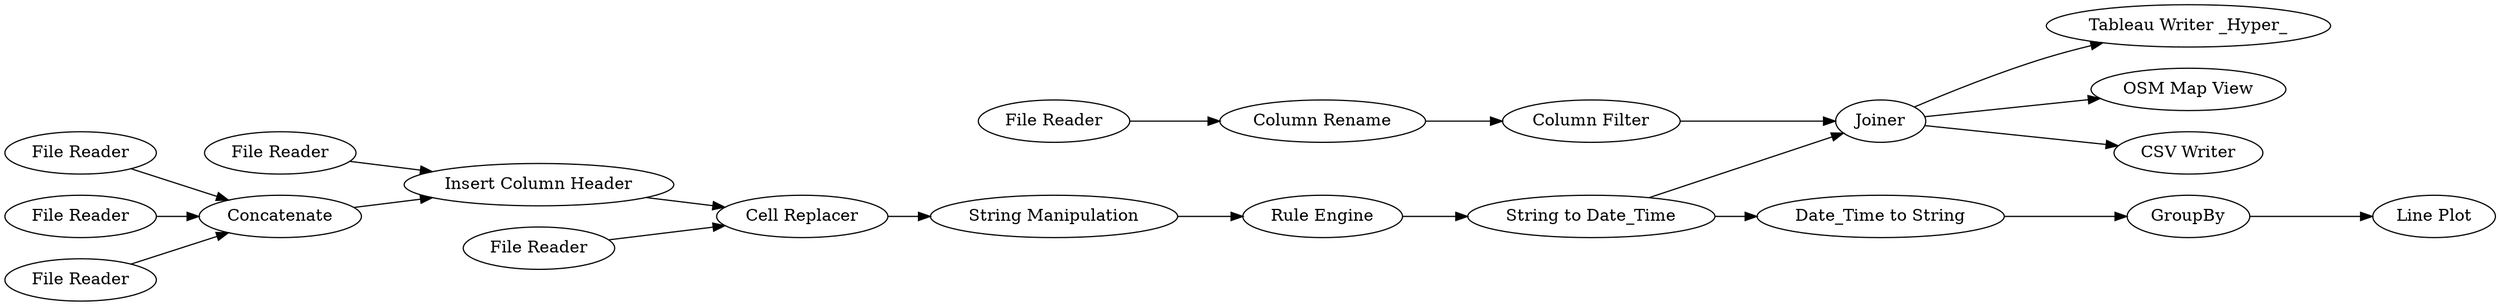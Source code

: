 digraph {
	9 -> 14
	7 -> 8
	3 -> 2
	23 -> 24
	16 -> 24
	8 -> 9
	5 -> 11
	22 -> 5
	2 -> 19
	9 -> 21
	18 -> 19
	4 -> 22
	11 -> 12
	10 -> 24
	12 -> 25
	19 -> 4
	6 -> 7
	5 -> 9
	24 -> 2
	9 -> 15
	7 [label="Column Rename"]
	9 [label=Joiner]
	21 [label="OSM Map View"]
	18 [label="File Reader"]
	8 [label="Column Filter"]
	3 [label="File Reader"]
	19 [label="Cell Replacer"]
	24 [label=Concatenate]
	6 [label="File Reader"]
	15 [label="CSV Writer"]
	25 [label="Line Plot"]
	12 [label=GroupBy]
	10 [label="File Reader"]
	16 [label="File Reader"]
	22 [label="Rule Engine"]
	11 [label="Date_Time to String"]
	4 [label="String Manipulation"]
	23 [label="File Reader"]
	14 [label="Tableau Writer _Hyper_"]
	5 [label="String to Date_Time"]
	2 [label="Insert Column Header"]
	rankdir=LR
}

